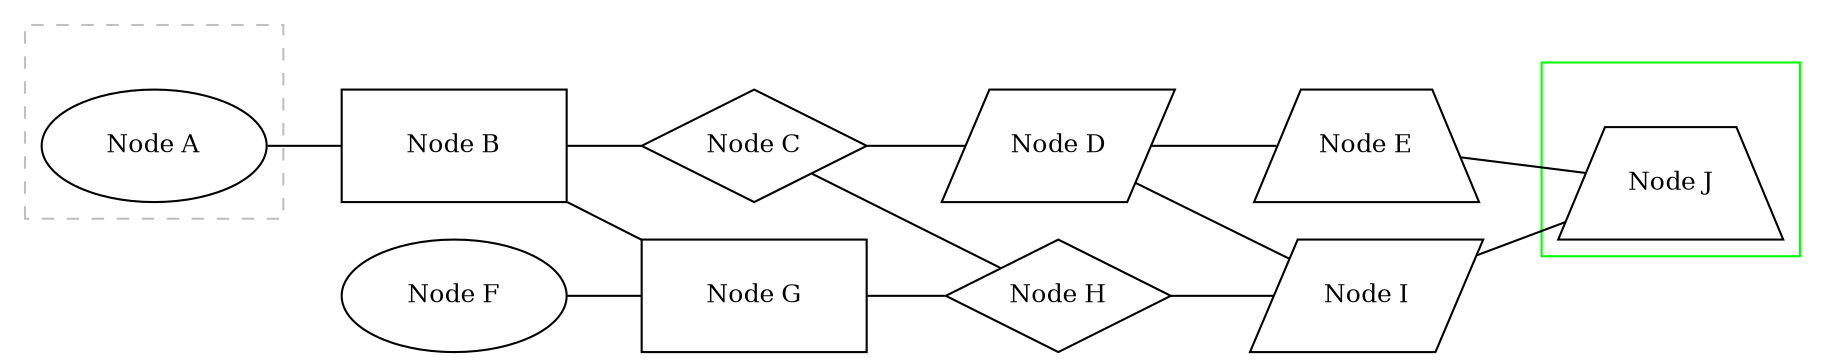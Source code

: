 digraph G {
  rankdir=LR;
  node [shape=box, style=filled, fillcolor=gray, width=1.5, height=1.0, fontsize=12];
  edge [dir=none];

  subgraph cluster_1 {
    label="Cluster 1";
    style=dashed;
    color=gray;
    fontcolor=white;
    A [label="Node A", shape=ellipse, style=filled, fillcolor=white, width=1.5, height=0.75, fontsize=12];
    B [label="Node B", shape=box, style=filled, fillcolor=white, width=1.5, height=0.75, fontsize=12];
    C [label="Node C", shape=diamond, style=filled, fillcolor=white, width=1.5, height=0.75, fontsize=12];
    D [label="Node D", shape=parallelogram, style=filled, fillcolor=white, width=1.5, height=0.75, fontsize=12];
    E [label="Node E", shape=trapezium, style=filled, fillcolor=white, width=1.5, height=0.75, fontsize=12];
    A -> B -> C -> D -> E;
  }

  subgraph cluster_2 {
    label="Cluster 2";
    style=solid;
    color=green;
    fontcolor=white;
    F [label="Node F", shape=ellipse, style=filled, fillcolor=white, width=1.5, height=0.75, fontsize=12];
    G [label="Node G", shape=box, style=filled, fillcolor=white, width=1.5, height=0.75, fontsize=12];
    H [label="Node H", shape=diamond, style=filled, fillcolor=white, width=1.5, height=0.75, fontsize=12];
    I [label="Node I", shape=parallelogram, style=filled, fillcolor=white, width=1.5, height=0.75, fontsize=12];
    J [label="Node J", shape=trapezium, style=filled, fillcolor=white, width=1.5, height=0.75, fontsize=12];
    F -> G -> H -> I -> J;
  }

  {rank=same; B; F;}
  {rank=same; C; G;}
  {rank=same; D; H;}
  {rank=same; E; I;}

  B -> G;
  C -> H;
  D -> I;
  E -> J;
}
